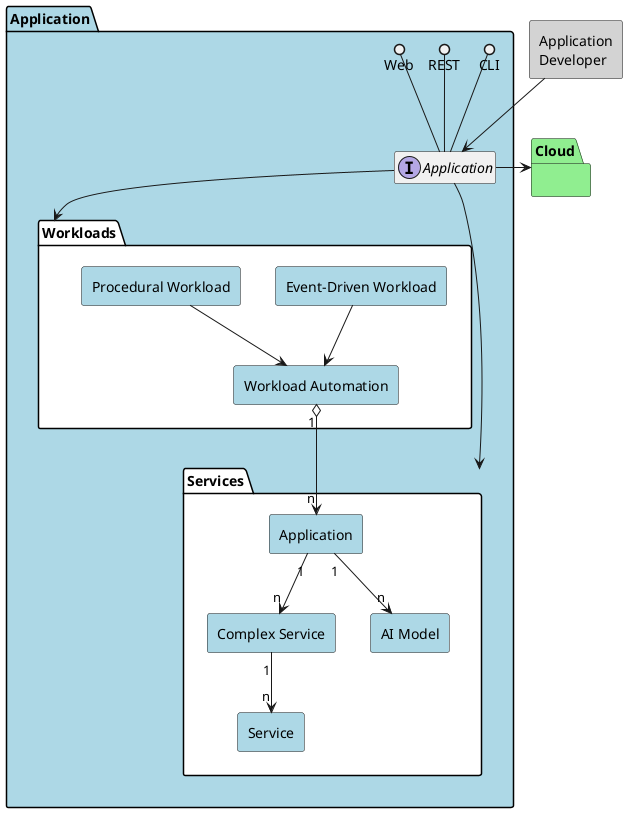 @startuml

hide member

package "Application" #lightblue {

    interface "Application" as APPI {
    }

    CLI ()-- "APPI"
    REST ()-- "APPI"
    Web ()-- "APPI"
    package "Workloads" as W #ffffff {
      rectangle "Workload Automation" as WA #lightblue {
      }
      rectangle "Event-Driven Workload" as EDW #lightblue {
      }
      rectangle "Procedural Workload" as PW #lightblue {
      }
      EDW --> WA
      PW --> WA
    }
    package Services as S #white {
      rectangle "Application" as App #lightblue {
      }
      rectangle "Complex Service" as CS #lightblue {
      }
      rectangle "Service" as Ser #lightblue {
      }
      rectangle "AI Model" as AIM #lightblue {
      }
      App "1" --> "n" CS
      App "1" --> "n" AIM
      CS "1" --> "n" Ser
    }
    WA "1" o--> "n" App
    APPI --> W
    APPI --> S
}

rectangle "Application\nDeveloper" as Dev #lightgray {
}
package "Cloud" as Cloud #lightgreen {
}

Dev --> APPI
APPI -> "Cloud"

@enduml
